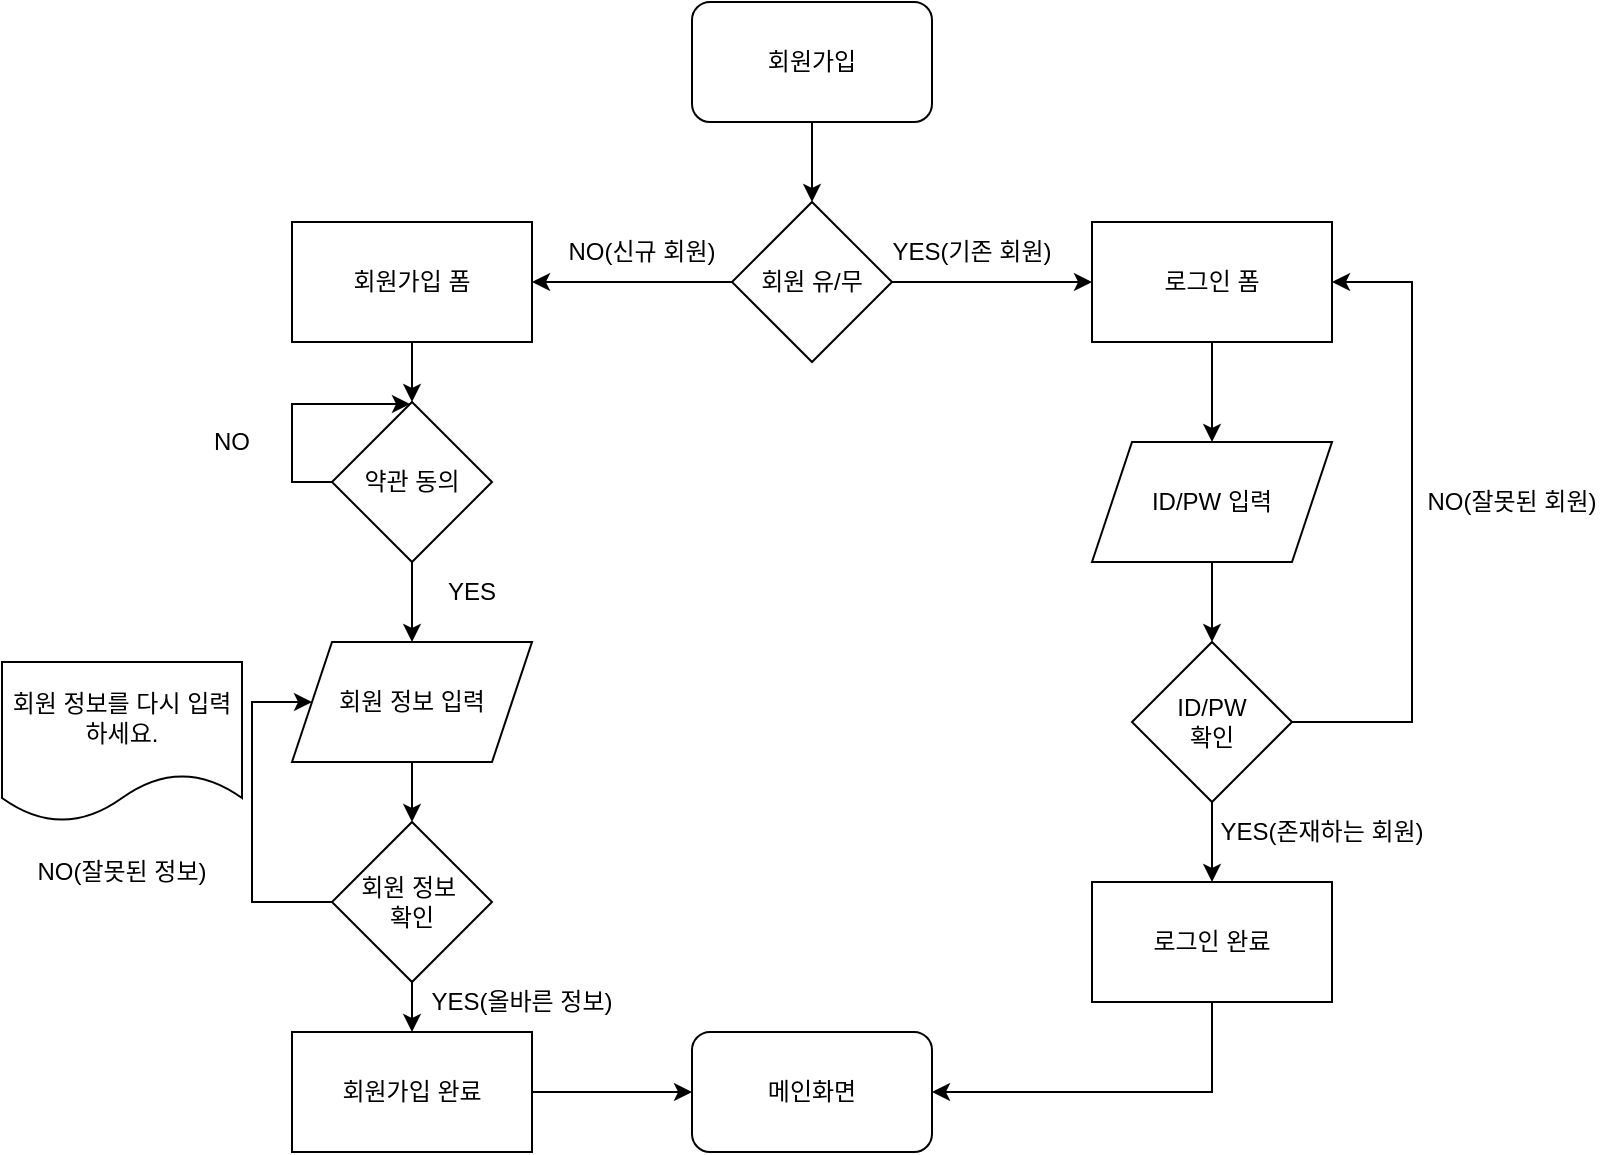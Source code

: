 <mxfile version="26.0.15">
  <diagram name="페이지-1" id="YXmjZiUk76xweafu9c1G">
    <mxGraphModel dx="1434" dy="780" grid="1" gridSize="10" guides="1" tooltips="1" connect="1" arrows="1" fold="1" page="1" pageScale="1" pageWidth="827" pageHeight="1169" math="0" shadow="0">
      <root>
        <mxCell id="0" />
        <mxCell id="1" parent="0" />
        <mxCell id="FjLyYZhxcnclpiNzqEgx-3" style="edgeStyle=orthogonalEdgeStyle;rounded=0;orthogonalLoop=1;jettySize=auto;html=1;exitX=0.5;exitY=1;exitDx=0;exitDy=0;entryX=0.5;entryY=0;entryDx=0;entryDy=0;" edge="1" parent="1" source="FjLyYZhxcnclpiNzqEgx-1" target="FjLyYZhxcnclpiNzqEgx-2">
          <mxGeometry relative="1" as="geometry" />
        </mxCell>
        <mxCell id="FjLyYZhxcnclpiNzqEgx-1" value="회원가입" style="rounded=1;whiteSpace=wrap;html=1;" vertex="1" parent="1">
          <mxGeometry x="360" y="40" width="120" height="60" as="geometry" />
        </mxCell>
        <mxCell id="FjLyYZhxcnclpiNzqEgx-4" style="edgeStyle=orthogonalEdgeStyle;rounded=0;orthogonalLoop=1;jettySize=auto;html=1;exitX=1;exitY=0.5;exitDx=0;exitDy=0;" edge="1" parent="1" source="FjLyYZhxcnclpiNzqEgx-2">
          <mxGeometry relative="1" as="geometry">
            <mxPoint x="560" y="180" as="targetPoint" />
          </mxGeometry>
        </mxCell>
        <mxCell id="FjLyYZhxcnclpiNzqEgx-5" style="edgeStyle=orthogonalEdgeStyle;rounded=0;orthogonalLoop=1;jettySize=auto;html=1;exitX=0;exitY=0.5;exitDx=0;exitDy=0;" edge="1" parent="1" source="FjLyYZhxcnclpiNzqEgx-2">
          <mxGeometry relative="1" as="geometry">
            <mxPoint x="280" y="180" as="targetPoint" />
          </mxGeometry>
        </mxCell>
        <mxCell id="FjLyYZhxcnclpiNzqEgx-2" value="회원 유/무" style="rhombus;whiteSpace=wrap;html=1;" vertex="1" parent="1">
          <mxGeometry x="380" y="140" width="80" height="80" as="geometry" />
        </mxCell>
        <mxCell id="FjLyYZhxcnclpiNzqEgx-6" value="YES(기존 회원)" style="text;html=1;align=center;verticalAlign=middle;whiteSpace=wrap;rounded=0;" vertex="1" parent="1">
          <mxGeometry x="450" y="150" width="100" height="30" as="geometry" />
        </mxCell>
        <mxCell id="FjLyYZhxcnclpiNzqEgx-7" value="NO(신규 회원)" style="text;html=1;align=center;verticalAlign=middle;whiteSpace=wrap;rounded=0;" vertex="1" parent="1">
          <mxGeometry x="290" y="150" width="90" height="30" as="geometry" />
        </mxCell>
        <mxCell id="FjLyYZhxcnclpiNzqEgx-10" style="edgeStyle=orthogonalEdgeStyle;rounded=0;orthogonalLoop=1;jettySize=auto;html=1;exitX=0.5;exitY=1;exitDx=0;exitDy=0;entryX=0.5;entryY=0;entryDx=0;entryDy=0;" edge="1" parent="1" source="FjLyYZhxcnclpiNzqEgx-8" target="FjLyYZhxcnclpiNzqEgx-9">
          <mxGeometry relative="1" as="geometry" />
        </mxCell>
        <mxCell id="FjLyYZhxcnclpiNzqEgx-8" value="회원가입 폼" style="rounded=0;whiteSpace=wrap;html=1;" vertex="1" parent="1">
          <mxGeometry x="160" y="150" width="120" height="60" as="geometry" />
        </mxCell>
        <mxCell id="FjLyYZhxcnclpiNzqEgx-20" style="edgeStyle=orthogonalEdgeStyle;rounded=0;orthogonalLoop=1;jettySize=auto;html=1;exitX=0.5;exitY=1;exitDx=0;exitDy=0;entryX=0.5;entryY=0;entryDx=0;entryDy=0;" edge="1" parent="1" source="FjLyYZhxcnclpiNzqEgx-9" target="FjLyYZhxcnclpiNzqEgx-19">
          <mxGeometry relative="1" as="geometry" />
        </mxCell>
        <mxCell id="FjLyYZhxcnclpiNzqEgx-33" style="edgeStyle=orthogonalEdgeStyle;rounded=0;orthogonalLoop=1;jettySize=auto;html=1;exitX=0;exitY=0.5;exitDx=0;exitDy=0;" edge="1" parent="1" source="FjLyYZhxcnclpiNzqEgx-9" target="FjLyYZhxcnclpiNzqEgx-9">
          <mxGeometry relative="1" as="geometry">
            <mxPoint x="170" y="240" as="targetPoint" />
            <Array as="points">
              <mxPoint x="160" y="280" />
              <mxPoint x="160" y="241" />
            </Array>
          </mxGeometry>
        </mxCell>
        <mxCell id="FjLyYZhxcnclpiNzqEgx-9" value="약관 동의" style="rhombus;whiteSpace=wrap;html=1;" vertex="1" parent="1">
          <mxGeometry x="180" y="240" width="80" height="80" as="geometry" />
        </mxCell>
        <mxCell id="FjLyYZhxcnclpiNzqEgx-45" style="edgeStyle=orthogonalEdgeStyle;rounded=0;orthogonalLoop=1;jettySize=auto;html=1;exitX=0.5;exitY=1;exitDx=0;exitDy=0;entryX=0.5;entryY=0;entryDx=0;entryDy=0;" edge="1" parent="1" source="FjLyYZhxcnclpiNzqEgx-19" target="FjLyYZhxcnclpiNzqEgx-44">
          <mxGeometry relative="1" as="geometry" />
        </mxCell>
        <mxCell id="FjLyYZhxcnclpiNzqEgx-19" value="회원 정보 입력" style="shape=parallelogram;perimeter=parallelogramPerimeter;whiteSpace=wrap;html=1;fixedSize=1;" vertex="1" parent="1">
          <mxGeometry x="160" y="360" width="120" height="60" as="geometry" />
        </mxCell>
        <mxCell id="FjLyYZhxcnclpiNzqEgx-21" value="YES" style="text;html=1;align=center;verticalAlign=middle;whiteSpace=wrap;rounded=0;" vertex="1" parent="1">
          <mxGeometry x="220" y="320" width="60" height="30" as="geometry" />
        </mxCell>
        <mxCell id="FjLyYZhxcnclpiNzqEgx-24" style="edgeStyle=orthogonalEdgeStyle;rounded=0;orthogonalLoop=1;jettySize=auto;html=1;exitX=0.5;exitY=1;exitDx=0;exitDy=0;entryX=0.5;entryY=0;entryDx=0;entryDy=0;" edge="1" parent="1" source="FjLyYZhxcnclpiNzqEgx-22" target="FjLyYZhxcnclpiNzqEgx-23">
          <mxGeometry relative="1" as="geometry" />
        </mxCell>
        <mxCell id="FjLyYZhxcnclpiNzqEgx-22" value="로그인 폼" style="rounded=0;whiteSpace=wrap;html=1;" vertex="1" parent="1">
          <mxGeometry x="560" y="150" width="120" height="60" as="geometry" />
        </mxCell>
        <mxCell id="FjLyYZhxcnclpiNzqEgx-26" style="edgeStyle=orthogonalEdgeStyle;rounded=0;orthogonalLoop=1;jettySize=auto;html=1;exitX=0.5;exitY=1;exitDx=0;exitDy=0;entryX=0.5;entryY=0;entryDx=0;entryDy=0;" edge="1" parent="1" source="FjLyYZhxcnclpiNzqEgx-23" target="FjLyYZhxcnclpiNzqEgx-25">
          <mxGeometry relative="1" as="geometry" />
        </mxCell>
        <mxCell id="FjLyYZhxcnclpiNzqEgx-23" value="ID/PW 입력" style="shape=parallelogram;perimeter=parallelogramPerimeter;whiteSpace=wrap;html=1;fixedSize=1;" vertex="1" parent="1">
          <mxGeometry x="560" y="260" width="120" height="60" as="geometry" />
        </mxCell>
        <mxCell id="FjLyYZhxcnclpiNzqEgx-27" style="edgeStyle=orthogonalEdgeStyle;rounded=0;orthogonalLoop=1;jettySize=auto;html=1;exitX=0.5;exitY=1;exitDx=0;exitDy=0;" edge="1" parent="1" source="FjLyYZhxcnclpiNzqEgx-25">
          <mxGeometry relative="1" as="geometry">
            <mxPoint x="620" y="480" as="targetPoint" />
          </mxGeometry>
        </mxCell>
        <mxCell id="FjLyYZhxcnclpiNzqEgx-30" style="edgeStyle=orthogonalEdgeStyle;rounded=0;orthogonalLoop=1;jettySize=auto;html=1;exitX=1;exitY=0.5;exitDx=0;exitDy=0;entryX=1;entryY=0.5;entryDx=0;entryDy=0;" edge="1" parent="1" source="FjLyYZhxcnclpiNzqEgx-25" target="FjLyYZhxcnclpiNzqEgx-22">
          <mxGeometry relative="1" as="geometry">
            <Array as="points">
              <mxPoint x="720" y="400" />
              <mxPoint x="720" y="180" />
            </Array>
          </mxGeometry>
        </mxCell>
        <mxCell id="FjLyYZhxcnclpiNzqEgx-25" value="ID/PW&lt;div&gt;확인&lt;/div&gt;" style="rhombus;whiteSpace=wrap;html=1;" vertex="1" parent="1">
          <mxGeometry x="580" y="360" width="80" height="80" as="geometry" />
        </mxCell>
        <mxCell id="FjLyYZhxcnclpiNzqEgx-43" style="edgeStyle=orthogonalEdgeStyle;rounded=0;orthogonalLoop=1;jettySize=auto;html=1;exitX=0.5;exitY=1;exitDx=0;exitDy=0;entryX=1;entryY=0.5;entryDx=0;entryDy=0;" edge="1" parent="1" source="FjLyYZhxcnclpiNzqEgx-28" target="FjLyYZhxcnclpiNzqEgx-41">
          <mxGeometry relative="1" as="geometry" />
        </mxCell>
        <mxCell id="FjLyYZhxcnclpiNzqEgx-28" value="로그인 완료" style="rounded=0;whiteSpace=wrap;html=1;" vertex="1" parent="1">
          <mxGeometry x="560" y="480" width="120" height="60" as="geometry" />
        </mxCell>
        <mxCell id="FjLyYZhxcnclpiNzqEgx-29" value="YES(존재하는 회원)" style="text;html=1;align=center;verticalAlign=middle;whiteSpace=wrap;rounded=0;" vertex="1" parent="1">
          <mxGeometry x="620" y="440" width="110" height="30" as="geometry" />
        </mxCell>
        <mxCell id="FjLyYZhxcnclpiNzqEgx-31" value="NO(잘못된 회원)" style="text;html=1;align=center;verticalAlign=middle;whiteSpace=wrap;rounded=0;" vertex="1" parent="1">
          <mxGeometry x="720" y="275" width="100" height="30" as="geometry" />
        </mxCell>
        <mxCell id="FjLyYZhxcnclpiNzqEgx-34" value="NO" style="text;html=1;align=center;verticalAlign=middle;whiteSpace=wrap;rounded=0;" vertex="1" parent="1">
          <mxGeometry x="100" y="245" width="60" height="30" as="geometry" />
        </mxCell>
        <mxCell id="FjLyYZhxcnclpiNzqEgx-47" style="edgeStyle=orthogonalEdgeStyle;rounded=0;orthogonalLoop=1;jettySize=auto;html=1;exitX=1;exitY=0.5;exitDx=0;exitDy=0;entryX=0;entryY=0.5;entryDx=0;entryDy=0;" edge="1" parent="1" source="FjLyYZhxcnclpiNzqEgx-35" target="FjLyYZhxcnclpiNzqEgx-41">
          <mxGeometry relative="1" as="geometry" />
        </mxCell>
        <mxCell id="FjLyYZhxcnclpiNzqEgx-35" value="회원가입 완료" style="rounded=0;whiteSpace=wrap;html=1;" vertex="1" parent="1">
          <mxGeometry x="160" y="555" width="120" height="60" as="geometry" />
        </mxCell>
        <mxCell id="FjLyYZhxcnclpiNzqEgx-39" style="edgeStyle=orthogonalEdgeStyle;rounded=0;orthogonalLoop=1;jettySize=auto;html=1;exitX=0;exitY=0.5;exitDx=0;exitDy=0;entryX=0;entryY=0.5;entryDx=0;entryDy=0;" edge="1" parent="1" source="FjLyYZhxcnclpiNzqEgx-44" target="FjLyYZhxcnclpiNzqEgx-19">
          <mxGeometry relative="1" as="geometry">
            <mxPoint x="140" y="330" as="targetPoint" />
            <Array as="points">
              <mxPoint x="140" y="490" />
              <mxPoint x="140" y="390" />
            </Array>
          </mxGeometry>
        </mxCell>
        <mxCell id="FjLyYZhxcnclpiNzqEgx-37" value="YES(올바른 정보)" style="text;html=1;align=center;verticalAlign=middle;whiteSpace=wrap;rounded=0;" vertex="1" parent="1">
          <mxGeometry x="220" y="525" width="110" height="30" as="geometry" />
        </mxCell>
        <mxCell id="FjLyYZhxcnclpiNzqEgx-38" value="회원 정보를 다시 입력하세요." style="shape=document;whiteSpace=wrap;html=1;boundedLbl=1;" vertex="1" parent="1">
          <mxGeometry x="15" y="370" width="120" height="80" as="geometry" />
        </mxCell>
        <mxCell id="FjLyYZhxcnclpiNzqEgx-40" value="NO(잘못된 정보)" style="text;html=1;align=center;verticalAlign=middle;whiteSpace=wrap;rounded=0;" vertex="1" parent="1">
          <mxGeometry x="20" y="460" width="110" height="30" as="geometry" />
        </mxCell>
        <mxCell id="FjLyYZhxcnclpiNzqEgx-41" value="메인화면" style="rounded=1;whiteSpace=wrap;html=1;" vertex="1" parent="1">
          <mxGeometry x="360" y="555" width="120" height="60" as="geometry" />
        </mxCell>
        <mxCell id="FjLyYZhxcnclpiNzqEgx-46" style="edgeStyle=orthogonalEdgeStyle;rounded=0;orthogonalLoop=1;jettySize=auto;html=1;exitX=0.5;exitY=1;exitDx=0;exitDy=0;entryX=0.5;entryY=0;entryDx=0;entryDy=0;" edge="1" parent="1" source="FjLyYZhxcnclpiNzqEgx-44" target="FjLyYZhxcnclpiNzqEgx-35">
          <mxGeometry relative="1" as="geometry" />
        </mxCell>
        <mxCell id="FjLyYZhxcnclpiNzqEgx-44" value="회원 정보&amp;nbsp;&lt;div&gt;확인&lt;/div&gt;" style="rhombus;whiteSpace=wrap;html=1;" vertex="1" parent="1">
          <mxGeometry x="180" y="450" width="80" height="80" as="geometry" />
        </mxCell>
      </root>
    </mxGraphModel>
  </diagram>
</mxfile>

